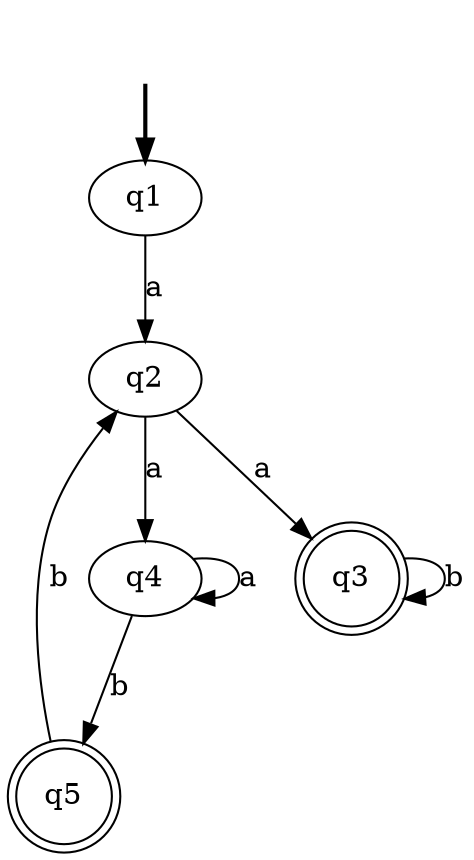 digraph {
	fake0 [style=invisible]
	q5 [shape=doublecircle]
	q2
	q4
	q1 [root=true]
	q3 [shape=doublecircle]
	fake0 -> q1 [style=bold]
	q1 -> q2 [label=a]
	q2 -> q3 [label=a]
	q2 -> q4 [label=a]
	q3 -> q3 [label=b]
	q4 -> q4 [label=a]
	q4 -> q5 [label=b]
	q5 -> q2 [label=b]
}
